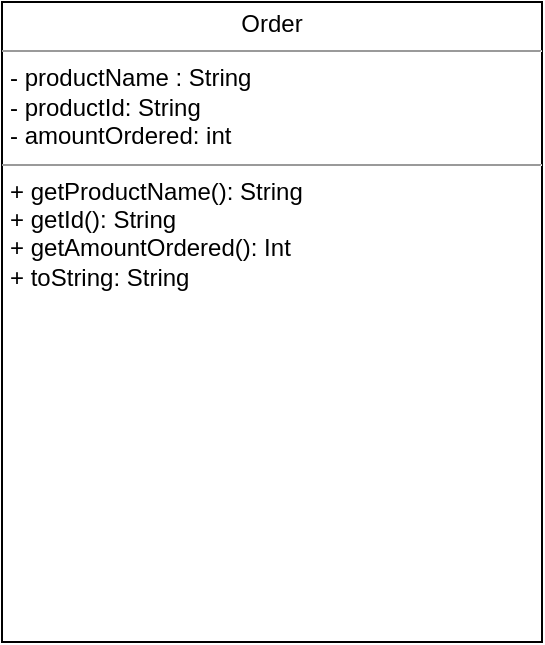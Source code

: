 <mxfile version="15.4.0" type="device"><diagram id="lTKFqsW5p4YoiP7bI2Hj" name="Page-1"><mxGraphModel dx="1038" dy="599" grid="1" gridSize="10" guides="1" tooltips="1" connect="1" arrows="1" fold="1" page="1" pageScale="1" pageWidth="850" pageHeight="1100" math="0" shadow="0"><root><mxCell id="0"/><mxCell id="1" parent="0"/><mxCell id="cGLFJROiTsM_MTt-7Loe-2" value="&lt;p style=&quot;margin: 0px ; margin-top: 4px ; text-align: center&quot;&gt;Order&lt;/p&gt;&lt;hr size=&quot;1&quot;&gt;&lt;p style=&quot;margin: 0px ; margin-left: 4px&quot;&gt;- productName : String&lt;br&gt;- productId: String&lt;/p&gt;&lt;p style=&quot;margin: 0px ; margin-left: 4px&quot;&gt;- amountOrdered: int&lt;/p&gt;&lt;hr size=&quot;1&quot;&gt;&lt;p style=&quot;margin: 0px ; margin-left: 4px&quot;&gt;+ getProductName(): String&lt;br&gt;+ getId(): String&lt;/p&gt;&lt;p style=&quot;margin: 0px ; margin-left: 4px&quot;&gt;+ getAmountOrdered(): Int&lt;/p&gt;&lt;p style=&quot;margin: 0px ; margin-left: 4px&quot;&gt;&lt;span&gt;+ toString: String&lt;/span&gt;&lt;/p&gt;" style="verticalAlign=top;align=left;overflow=fill;fontSize=12;fontFamily=Helvetica;html=1;" parent="1" vertex="1"><mxGeometry x="295" y="280" width="270" height="320" as="geometry"/></mxCell></root></mxGraphModel></diagram></mxfile>